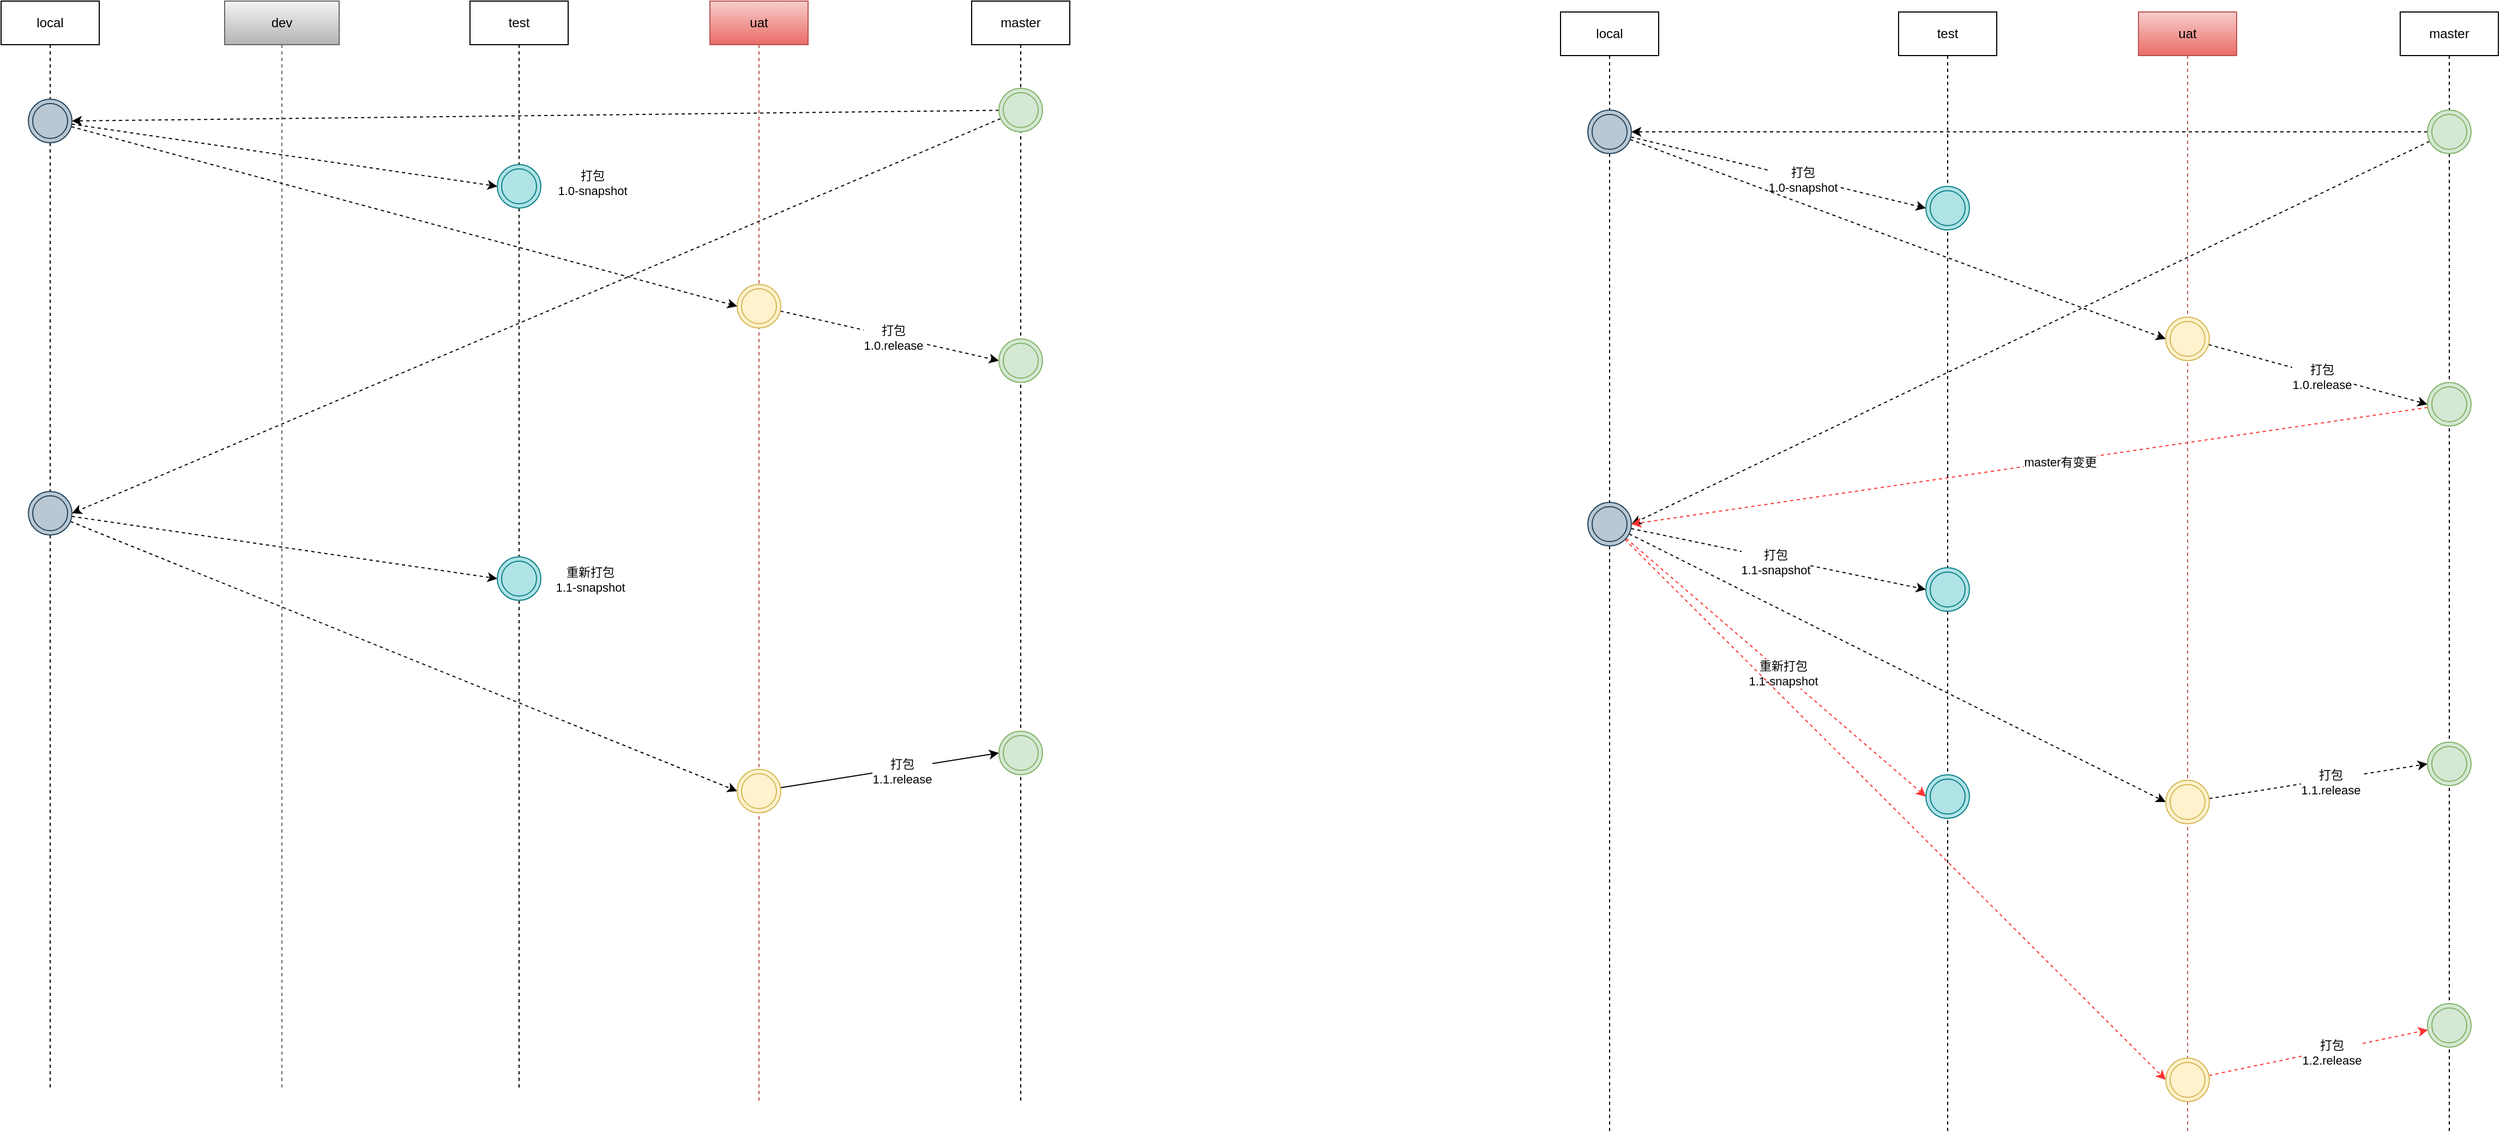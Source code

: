 <mxfile version="21.5.2" type="github">
  <diagram name="第 1 页" id="kWR0HwdJ2AVIR2OB0LP1">
    <mxGraphModel dx="2099" dy="821" grid="1" gridSize="10" guides="1" tooltips="1" connect="1" arrows="1" fold="1" page="1" pageScale="1" pageWidth="827" pageHeight="1169" math="0" shadow="0">
      <root>
        <mxCell id="0" />
        <mxCell id="1" parent="0" />
        <mxCell id="gUCkD3Z5L_mQMOncsRFA-1" value="test" style="shape=umlLifeline;perimeter=lifelinePerimeter;whiteSpace=wrap;html=1;container=1;dropTarget=0;collapsible=0;recursiveResize=0;outlineConnect=0;portConstraint=eastwest;newEdgeStyle={&quot;edgeStyle&quot;:&quot;elbowEdgeStyle&quot;,&quot;elbow&quot;:&quot;vertical&quot;,&quot;curved&quot;:0,&quot;rounded&quot;:0};" vertex="1" parent="1">
          <mxGeometry x="50" width="90" height="1000" as="geometry" />
        </mxCell>
        <mxCell id="gUCkD3Z5L_mQMOncsRFA-2" value="uat" style="shape=umlLifeline;perimeter=lifelinePerimeter;whiteSpace=wrap;html=1;container=1;dropTarget=0;collapsible=0;recursiveResize=0;outlineConnect=0;portConstraint=eastwest;newEdgeStyle={&quot;edgeStyle&quot;:&quot;elbowEdgeStyle&quot;,&quot;elbow&quot;:&quot;vertical&quot;,&quot;curved&quot;:0,&quot;rounded&quot;:0};fillColor=#f8cecc;gradientColor=#ea6b66;strokeColor=#b85450;" vertex="1" parent="1">
          <mxGeometry x="270" width="90" height="1010" as="geometry" />
        </mxCell>
        <mxCell id="gUCkD3Z5L_mQMOncsRFA-3" value="master" style="shape=umlLifeline;perimeter=lifelinePerimeter;whiteSpace=wrap;html=1;container=1;dropTarget=0;collapsible=0;recursiveResize=0;outlineConnect=0;portConstraint=eastwest;newEdgeStyle={&quot;edgeStyle&quot;:&quot;elbowEdgeStyle&quot;,&quot;elbow&quot;:&quot;vertical&quot;,&quot;curved&quot;:0,&quot;rounded&quot;:0};" vertex="1" parent="1">
          <mxGeometry x="510" width="90" height="1010" as="geometry" />
        </mxCell>
        <mxCell id="gUCkD3Z5L_mQMOncsRFA-4" value="" style="ellipse;shape=doubleEllipse;whiteSpace=wrap;html=1;aspect=fixed;fillColor=#b0e3e6;strokeColor=#0e8088;" vertex="1" parent="1">
          <mxGeometry x="75" y="150" width="40" height="40" as="geometry" />
        </mxCell>
        <mxCell id="gUCkD3Z5L_mQMOncsRFA-33" style="rounded=0;orthogonalLoop=1;jettySize=auto;html=1;entryX=0;entryY=0.5;entryDx=0;entryDy=0;dashed=1;" edge="1" parent="1" source="gUCkD3Z5L_mQMOncsRFA-5" target="gUCkD3Z5L_mQMOncsRFA-32">
          <mxGeometry relative="1" as="geometry" />
        </mxCell>
        <mxCell id="gUCkD3Z5L_mQMOncsRFA-37" value="打包&lt;br&gt;1.0.release" style="edgeLabel;html=1;align=center;verticalAlign=middle;resizable=0;points=[];" vertex="1" connectable="0" parent="gUCkD3Z5L_mQMOncsRFA-33">
          <mxGeometry x="0.034" y="-1" relative="1" as="geometry">
            <mxPoint as="offset" />
          </mxGeometry>
        </mxCell>
        <mxCell id="gUCkD3Z5L_mQMOncsRFA-5" value="" style="ellipse;shape=doubleEllipse;whiteSpace=wrap;html=1;aspect=fixed;fillColor=#fff2cc;strokeColor=#d6b656;" vertex="1" parent="1">
          <mxGeometry x="295" y="260" width="40" height="40" as="geometry" />
        </mxCell>
        <mxCell id="gUCkD3Z5L_mQMOncsRFA-10" style="rounded=0;orthogonalLoop=1;jettySize=auto;html=1;entryX=1;entryY=0.5;entryDx=0;entryDy=0;dashed=1;" edge="1" parent="1" source="gUCkD3Z5L_mQMOncsRFA-6" target="gUCkD3Z5L_mQMOncsRFA-20">
          <mxGeometry relative="1" as="geometry">
            <mxPoint x="-110" y="110" as="targetPoint" />
          </mxGeometry>
        </mxCell>
        <mxCell id="gUCkD3Z5L_mQMOncsRFA-12" style="rounded=0;orthogonalLoop=1;jettySize=auto;html=1;entryX=1;entryY=0.5;entryDx=0;entryDy=0;dashed=1;" edge="1" parent="1" source="gUCkD3Z5L_mQMOncsRFA-6" target="gUCkD3Z5L_mQMOncsRFA-21">
          <mxGeometry relative="1" as="geometry">
            <mxPoint x="-110" y="280" as="targetPoint" />
          </mxGeometry>
        </mxCell>
        <mxCell id="gUCkD3Z5L_mQMOncsRFA-6" value="" style="ellipse;shape=doubleEllipse;whiteSpace=wrap;html=1;aspect=fixed;fillColor=#d5e8d4;strokeColor=#82b366;" vertex="1" parent="1">
          <mxGeometry x="535" y="80" width="40" height="40" as="geometry" />
        </mxCell>
        <mxCell id="gUCkD3Z5L_mQMOncsRFA-8" value="dev" style="shape=umlLifeline;perimeter=lifelinePerimeter;whiteSpace=wrap;html=1;container=1;dropTarget=0;collapsible=0;recursiveResize=0;outlineConnect=0;portConstraint=eastwest;newEdgeStyle={&quot;edgeStyle&quot;:&quot;elbowEdgeStyle&quot;,&quot;elbow&quot;:&quot;vertical&quot;,&quot;curved&quot;:0,&quot;rounded&quot;:0};fillColor=#f5f5f5;gradientColor=#b3b3b3;strokeColor=#666666;" vertex="1" parent="1">
          <mxGeometry x="-175" width="105" height="1000" as="geometry" />
        </mxCell>
        <mxCell id="gUCkD3Z5L_mQMOncsRFA-14" value="" style="ellipse;shape=doubleEllipse;whiteSpace=wrap;html=1;aspect=fixed;fillColor=#b0e3e6;strokeColor=#0e8088;" vertex="1" parent="1">
          <mxGeometry x="75" y="510" width="40" height="40" as="geometry" />
        </mxCell>
        <mxCell id="gUCkD3Z5L_mQMOncsRFA-19" value="local" style="shape=umlLifeline;perimeter=lifelinePerimeter;whiteSpace=wrap;html=1;container=1;dropTarget=0;collapsible=0;recursiveResize=0;outlineConnect=0;portConstraint=eastwest;newEdgeStyle={&quot;edgeStyle&quot;:&quot;elbowEdgeStyle&quot;,&quot;elbow&quot;:&quot;vertical&quot;,&quot;curved&quot;:0,&quot;rounded&quot;:0};" vertex="1" parent="1">
          <mxGeometry x="-380" width="90" height="1000" as="geometry" />
        </mxCell>
        <mxCell id="gUCkD3Z5L_mQMOncsRFA-23" style="rounded=0;orthogonalLoop=1;jettySize=auto;html=1;dashed=1;entryX=0;entryY=0.5;entryDx=0;entryDy=0;" edge="1" parent="1" source="gUCkD3Z5L_mQMOncsRFA-20" target="gUCkD3Z5L_mQMOncsRFA-4">
          <mxGeometry relative="1" as="geometry">
            <mxPoint x="-148.927" y="173.537" as="targetPoint" />
          </mxGeometry>
        </mxCell>
        <mxCell id="gUCkD3Z5L_mQMOncsRFA-30" style="rounded=0;orthogonalLoop=1;jettySize=auto;html=1;entryX=0;entryY=0.5;entryDx=0;entryDy=0;dashed=1;" edge="1" parent="1" source="gUCkD3Z5L_mQMOncsRFA-20" target="gUCkD3Z5L_mQMOncsRFA-5">
          <mxGeometry relative="1" as="geometry" />
        </mxCell>
        <mxCell id="gUCkD3Z5L_mQMOncsRFA-20" value="" style="ellipse;shape=doubleEllipse;whiteSpace=wrap;html=1;aspect=fixed;fillColor=#bac8d3;strokeColor=#23445d;" vertex="1" parent="1">
          <mxGeometry x="-355" y="90" width="40" height="40" as="geometry" />
        </mxCell>
        <mxCell id="gUCkD3Z5L_mQMOncsRFA-25" style="rounded=0;orthogonalLoop=1;jettySize=auto;html=1;entryX=0;entryY=0.5;entryDx=0;entryDy=0;dashed=1;" edge="1" parent="1" source="gUCkD3Z5L_mQMOncsRFA-21" target="gUCkD3Z5L_mQMOncsRFA-14">
          <mxGeometry relative="1" as="geometry">
            <mxPoint x="-150" y="560" as="targetPoint" />
          </mxGeometry>
        </mxCell>
        <mxCell id="gUCkD3Z5L_mQMOncsRFA-36" style="rounded=0;orthogonalLoop=1;jettySize=auto;html=1;entryX=0;entryY=0.5;entryDx=0;entryDy=0;dashed=1;" edge="1" parent="1" source="gUCkD3Z5L_mQMOncsRFA-21" target="gUCkD3Z5L_mQMOncsRFA-35">
          <mxGeometry relative="1" as="geometry" />
        </mxCell>
        <mxCell id="gUCkD3Z5L_mQMOncsRFA-21" value="" style="ellipse;shape=doubleEllipse;whiteSpace=wrap;html=1;aspect=fixed;fillColor=#bac8d3;strokeColor=#23445d;" vertex="1" parent="1">
          <mxGeometry x="-355" y="450" width="40" height="40" as="geometry" />
        </mxCell>
        <mxCell id="gUCkD3Z5L_mQMOncsRFA-32" value="" style="ellipse;shape=doubleEllipse;whiteSpace=wrap;html=1;aspect=fixed;fillColor=#d5e8d4;strokeColor=#82b366;" vertex="1" parent="1">
          <mxGeometry x="535" y="310" width="40" height="40" as="geometry" />
        </mxCell>
        <mxCell id="gUCkD3Z5L_mQMOncsRFA-43" style="rounded=0;orthogonalLoop=1;jettySize=auto;html=1;entryX=0;entryY=0.5;entryDx=0;entryDy=0;" edge="1" parent="1" source="gUCkD3Z5L_mQMOncsRFA-35" target="gUCkD3Z5L_mQMOncsRFA-42">
          <mxGeometry relative="1" as="geometry" />
        </mxCell>
        <mxCell id="gUCkD3Z5L_mQMOncsRFA-44" value="打包&lt;br style=&quot;border-color: var(--border-color);&quot;&gt;1.1.release" style="edgeLabel;html=1;align=center;verticalAlign=middle;resizable=0;points=[];" vertex="1" connectable="0" parent="gUCkD3Z5L_mQMOncsRFA-43">
          <mxGeometry x="0.095" y="-2" relative="1" as="geometry">
            <mxPoint x="1" as="offset" />
          </mxGeometry>
        </mxCell>
        <mxCell id="gUCkD3Z5L_mQMOncsRFA-35" value="" style="ellipse;shape=doubleEllipse;whiteSpace=wrap;html=1;aspect=fixed;fillColor=#fff2cc;strokeColor=#d6b656;" vertex="1" parent="1">
          <mxGeometry x="295" y="705" width="40" height="40" as="geometry" />
        </mxCell>
        <mxCell id="gUCkD3Z5L_mQMOncsRFA-42" value="" style="ellipse;shape=doubleEllipse;whiteSpace=wrap;html=1;aspect=fixed;fillColor=#d5e8d4;strokeColor=#82b366;" vertex="1" parent="1">
          <mxGeometry x="535" y="670" width="40" height="40" as="geometry" />
        </mxCell>
        <mxCell id="gUCkD3Z5L_mQMOncsRFA-49" value="test" style="shape=umlLifeline;perimeter=lifelinePerimeter;whiteSpace=wrap;html=1;container=1;dropTarget=0;collapsible=0;recursiveResize=0;outlineConnect=0;portConstraint=eastwest;newEdgeStyle={&quot;edgeStyle&quot;:&quot;elbowEdgeStyle&quot;,&quot;elbow&quot;:&quot;vertical&quot;,&quot;curved&quot;:0,&quot;rounded&quot;:0};" vertex="1" parent="1">
          <mxGeometry x="1360" y="10" width="90" height="1030" as="geometry" />
        </mxCell>
        <mxCell id="gUCkD3Z5L_mQMOncsRFA-50" value="uat" style="shape=umlLifeline;perimeter=lifelinePerimeter;whiteSpace=wrap;html=1;container=1;dropTarget=0;collapsible=0;recursiveResize=0;outlineConnect=0;portConstraint=eastwest;newEdgeStyle={&quot;edgeStyle&quot;:&quot;elbowEdgeStyle&quot;,&quot;elbow&quot;:&quot;vertical&quot;,&quot;curved&quot;:0,&quot;rounded&quot;:0};fillColor=#f8cecc;gradientColor=#ea6b66;strokeColor=#b85450;" vertex="1" parent="1">
          <mxGeometry x="1580" y="10" width="90" height="1030" as="geometry" />
        </mxCell>
        <mxCell id="gUCkD3Z5L_mQMOncsRFA-51" value="master" style="shape=umlLifeline;perimeter=lifelinePerimeter;whiteSpace=wrap;html=1;container=1;dropTarget=0;collapsible=0;recursiveResize=0;outlineConnect=0;portConstraint=eastwest;newEdgeStyle={&quot;edgeStyle&quot;:&quot;elbowEdgeStyle&quot;,&quot;elbow&quot;:&quot;vertical&quot;,&quot;curved&quot;:0,&quot;rounded&quot;:0};" vertex="1" parent="1">
          <mxGeometry x="1820" y="10" width="90" height="1030" as="geometry" />
        </mxCell>
        <mxCell id="gUCkD3Z5L_mQMOncsRFA-52" value="" style="ellipse;shape=doubleEllipse;whiteSpace=wrap;html=1;aspect=fixed;fillColor=#b0e3e6;strokeColor=#0e8088;" vertex="1" parent="1">
          <mxGeometry x="1385" y="170" width="40" height="40" as="geometry" />
        </mxCell>
        <mxCell id="gUCkD3Z5L_mQMOncsRFA-53" style="rounded=0;orthogonalLoop=1;jettySize=auto;html=1;entryX=0;entryY=0.5;entryDx=0;entryDy=0;dashed=1;" edge="1" parent="1" source="gUCkD3Z5L_mQMOncsRFA-55" target="gUCkD3Z5L_mQMOncsRFA-73">
          <mxGeometry relative="1" as="geometry" />
        </mxCell>
        <mxCell id="gUCkD3Z5L_mQMOncsRFA-54" value="打包&lt;br&gt;1.0.release" style="edgeLabel;html=1;align=center;verticalAlign=middle;resizable=0;points=[];" vertex="1" connectable="0" parent="gUCkD3Z5L_mQMOncsRFA-53">
          <mxGeometry x="0.034" y="-1" relative="1" as="geometry">
            <mxPoint as="offset" />
          </mxGeometry>
        </mxCell>
        <mxCell id="gUCkD3Z5L_mQMOncsRFA-55" value="" style="ellipse;shape=doubleEllipse;whiteSpace=wrap;html=1;aspect=fixed;fillColor=#fff2cc;strokeColor=#d6b656;" vertex="1" parent="1">
          <mxGeometry x="1605" y="290" width="40" height="40" as="geometry" />
        </mxCell>
        <mxCell id="gUCkD3Z5L_mQMOncsRFA-56" style="rounded=0;orthogonalLoop=1;jettySize=auto;html=1;entryX=1;entryY=0.5;entryDx=0;entryDy=0;dashed=1;" edge="1" parent="1" source="gUCkD3Z5L_mQMOncsRFA-58" target="gUCkD3Z5L_mQMOncsRFA-65">
          <mxGeometry relative="1" as="geometry">
            <mxPoint x="1200" y="120" as="targetPoint" />
          </mxGeometry>
        </mxCell>
        <mxCell id="gUCkD3Z5L_mQMOncsRFA-57" style="rounded=0;orthogonalLoop=1;jettySize=auto;html=1;entryX=1;entryY=0.5;entryDx=0;entryDy=0;dashed=1;" edge="1" parent="1" source="gUCkD3Z5L_mQMOncsRFA-58" target="gUCkD3Z5L_mQMOncsRFA-70">
          <mxGeometry relative="1" as="geometry">
            <mxPoint x="1200" y="290" as="targetPoint" />
          </mxGeometry>
        </mxCell>
        <mxCell id="gUCkD3Z5L_mQMOncsRFA-58" value="" style="ellipse;shape=doubleEllipse;whiteSpace=wrap;html=1;aspect=fixed;fillColor=#d5e8d4;strokeColor=#82b366;" vertex="1" parent="1">
          <mxGeometry x="1845" y="100" width="40" height="40" as="geometry" />
        </mxCell>
        <mxCell id="gUCkD3Z5L_mQMOncsRFA-60" value="" style="ellipse;shape=doubleEllipse;whiteSpace=wrap;html=1;aspect=fixed;fillColor=#b0e3e6;strokeColor=#0e8088;" vertex="1" parent="1">
          <mxGeometry x="1385" y="520" width="40" height="40" as="geometry" />
        </mxCell>
        <mxCell id="gUCkD3Z5L_mQMOncsRFA-61" value="local" style="shape=umlLifeline;perimeter=lifelinePerimeter;whiteSpace=wrap;html=1;container=1;dropTarget=0;collapsible=0;recursiveResize=0;outlineConnect=0;portConstraint=eastwest;newEdgeStyle={&quot;edgeStyle&quot;:&quot;elbowEdgeStyle&quot;,&quot;elbow&quot;:&quot;vertical&quot;,&quot;curved&quot;:0,&quot;rounded&quot;:0};" vertex="1" parent="1">
          <mxGeometry x="1050" y="10" width="90" height="1030" as="geometry" />
        </mxCell>
        <mxCell id="gUCkD3Z5L_mQMOncsRFA-62" style="rounded=0;orthogonalLoop=1;jettySize=auto;html=1;dashed=1;entryX=0;entryY=0.5;entryDx=0;entryDy=0;" edge="1" parent="1" source="gUCkD3Z5L_mQMOncsRFA-65" target="gUCkD3Z5L_mQMOncsRFA-52">
          <mxGeometry relative="1" as="geometry">
            <mxPoint x="1161.073" y="183.537" as="targetPoint" />
          </mxGeometry>
        </mxCell>
        <mxCell id="gUCkD3Z5L_mQMOncsRFA-63" value="打包&lt;br style=&quot;border-color: var(--border-color);&quot;&gt;1.0-snapshot" style="edgeLabel;html=1;align=center;verticalAlign=middle;resizable=0;points=[];" vertex="1" connectable="0" parent="gUCkD3Z5L_mQMOncsRFA-62">
          <mxGeometry x="0.166" y="-1" relative="1" as="geometry">
            <mxPoint as="offset" />
          </mxGeometry>
        </mxCell>
        <mxCell id="gUCkD3Z5L_mQMOncsRFA-64" style="rounded=0;orthogonalLoop=1;jettySize=auto;html=1;entryX=0;entryY=0.5;entryDx=0;entryDy=0;dashed=1;" edge="1" parent="1" source="gUCkD3Z5L_mQMOncsRFA-65" target="gUCkD3Z5L_mQMOncsRFA-55">
          <mxGeometry relative="1" as="geometry" />
        </mxCell>
        <mxCell id="gUCkD3Z5L_mQMOncsRFA-65" value="" style="ellipse;shape=doubleEllipse;whiteSpace=wrap;html=1;aspect=fixed;fillColor=#bac8d3;strokeColor=#23445d;" vertex="1" parent="1">
          <mxGeometry x="1075" y="100" width="40" height="40" as="geometry" />
        </mxCell>
        <mxCell id="gUCkD3Z5L_mQMOncsRFA-66" style="rounded=0;orthogonalLoop=1;jettySize=auto;html=1;entryX=0;entryY=0.5;entryDx=0;entryDy=0;dashed=1;" edge="1" parent="1" source="gUCkD3Z5L_mQMOncsRFA-70" target="gUCkD3Z5L_mQMOncsRFA-60">
          <mxGeometry relative="1" as="geometry">
            <mxPoint x="1160" y="570" as="targetPoint" />
          </mxGeometry>
        </mxCell>
        <mxCell id="gUCkD3Z5L_mQMOncsRFA-67" value="打包&lt;br&gt;1.1-snapshot" style="edgeLabel;html=1;align=center;verticalAlign=middle;resizable=0;points=[];" vertex="1" connectable="0" parent="gUCkD3Z5L_mQMOncsRFA-66">
          <mxGeometry x="0.059" y="-1" relative="1" as="geometry">
            <mxPoint x="-11" as="offset" />
          </mxGeometry>
        </mxCell>
        <mxCell id="gUCkD3Z5L_mQMOncsRFA-68" style="rounded=0;orthogonalLoop=1;jettySize=auto;html=1;entryX=0;entryY=0.5;entryDx=0;entryDy=0;dashed=1;" edge="1" parent="1" source="gUCkD3Z5L_mQMOncsRFA-70" target="gUCkD3Z5L_mQMOncsRFA-76">
          <mxGeometry relative="1" as="geometry" />
        </mxCell>
        <mxCell id="gUCkD3Z5L_mQMOncsRFA-69" style="rounded=0;orthogonalLoop=1;jettySize=auto;html=1;entryX=0;entryY=0.5;entryDx=0;entryDy=0;strokeColor=#FF3333;dashed=1;" edge="1" parent="1" source="gUCkD3Z5L_mQMOncsRFA-70" target="gUCkD3Z5L_mQMOncsRFA-78">
          <mxGeometry relative="1" as="geometry" />
        </mxCell>
        <mxCell id="gUCkD3Z5L_mQMOncsRFA-82" value="重新打包&lt;br style=&quot;border-color: var(--border-color);&quot;&gt;1.1-snapshot" style="edgeLabel;html=1;align=center;verticalAlign=middle;resizable=0;points=[];" vertex="1" connectable="0" parent="gUCkD3Z5L_mQMOncsRFA-69">
          <mxGeometry x="0.044" relative="1" as="geometry">
            <mxPoint as="offset" />
          </mxGeometry>
        </mxCell>
        <mxCell id="gUCkD3Z5L_mQMOncsRFA-86" style="rounded=0;orthogonalLoop=1;jettySize=auto;html=1;entryX=0;entryY=0.5;entryDx=0;entryDy=0;dashed=1;strokeColor=#FF3333;" edge="1" parent="1" source="gUCkD3Z5L_mQMOncsRFA-70" target="gUCkD3Z5L_mQMOncsRFA-85">
          <mxGeometry relative="1" as="geometry" />
        </mxCell>
        <mxCell id="gUCkD3Z5L_mQMOncsRFA-70" value="" style="ellipse;shape=doubleEllipse;whiteSpace=wrap;html=1;aspect=fixed;fillColor=#bac8d3;strokeColor=#23445d;" vertex="1" parent="1">
          <mxGeometry x="1075" y="460" width="40" height="40" as="geometry" />
        </mxCell>
        <mxCell id="gUCkD3Z5L_mQMOncsRFA-71" style="rounded=0;orthogonalLoop=1;jettySize=auto;html=1;entryX=1;entryY=0.5;entryDx=0;entryDy=0;dashed=1;fillColor=#f8cecc;gradientColor=#ea6b66;strokeColor=#FF3333;strokeWidth=1;" edge="1" parent="1" source="gUCkD3Z5L_mQMOncsRFA-73" target="gUCkD3Z5L_mQMOncsRFA-70">
          <mxGeometry relative="1" as="geometry" />
        </mxCell>
        <mxCell id="gUCkD3Z5L_mQMOncsRFA-72" value="master有变更" style="edgeLabel;html=1;align=center;verticalAlign=middle;resizable=0;points=[];" vertex="1" connectable="0" parent="gUCkD3Z5L_mQMOncsRFA-71">
          <mxGeometry x="-0.074" relative="1" as="geometry">
            <mxPoint as="offset" />
          </mxGeometry>
        </mxCell>
        <mxCell id="gUCkD3Z5L_mQMOncsRFA-73" value="" style="ellipse;shape=doubleEllipse;whiteSpace=wrap;html=1;aspect=fixed;fillColor=#d5e8d4;strokeColor=#82b366;" vertex="1" parent="1">
          <mxGeometry x="1845" y="350" width="40" height="40" as="geometry" />
        </mxCell>
        <mxCell id="gUCkD3Z5L_mQMOncsRFA-74" style="rounded=0;orthogonalLoop=1;jettySize=auto;html=1;entryX=0;entryY=0.5;entryDx=0;entryDy=0;dashed=1;" edge="1" parent="1" source="gUCkD3Z5L_mQMOncsRFA-76" target="gUCkD3Z5L_mQMOncsRFA-77">
          <mxGeometry relative="1" as="geometry" />
        </mxCell>
        <mxCell id="gUCkD3Z5L_mQMOncsRFA-75" value="打包&lt;br style=&quot;border-color: var(--border-color);&quot;&gt;1.1.release" style="edgeLabel;html=1;align=center;verticalAlign=middle;resizable=0;points=[];" vertex="1" connectable="0" parent="gUCkD3Z5L_mQMOncsRFA-74">
          <mxGeometry x="0.095" y="-2" relative="1" as="geometry">
            <mxPoint x="1" as="offset" />
          </mxGeometry>
        </mxCell>
        <mxCell id="gUCkD3Z5L_mQMOncsRFA-76" value="" style="ellipse;shape=doubleEllipse;whiteSpace=wrap;html=1;aspect=fixed;fillColor=#fff2cc;strokeColor=#d6b656;" vertex="1" parent="1">
          <mxGeometry x="1605" y="715" width="40" height="40" as="geometry" />
        </mxCell>
        <mxCell id="gUCkD3Z5L_mQMOncsRFA-77" value="" style="ellipse;shape=doubleEllipse;whiteSpace=wrap;html=1;aspect=fixed;fillColor=#d5e8d4;strokeColor=#82b366;" vertex="1" parent="1">
          <mxGeometry x="1845" y="680" width="40" height="40" as="geometry" />
        </mxCell>
        <mxCell id="gUCkD3Z5L_mQMOncsRFA-78" value="" style="ellipse;shape=doubleEllipse;whiteSpace=wrap;html=1;aspect=fixed;fillColor=#b0e3e6;strokeColor=#0e8088;" vertex="1" parent="1">
          <mxGeometry x="1385" y="710" width="40" height="40" as="geometry" />
        </mxCell>
        <mxCell id="gUCkD3Z5L_mQMOncsRFA-88" style="rounded=0;orthogonalLoop=1;jettySize=auto;html=1;strokeColor=#FF3333;dashed=1;" edge="1" parent="1" source="gUCkD3Z5L_mQMOncsRFA-85" target="gUCkD3Z5L_mQMOncsRFA-87">
          <mxGeometry relative="1" as="geometry" />
        </mxCell>
        <mxCell id="gUCkD3Z5L_mQMOncsRFA-89" value="打包&lt;br style=&quot;border-color: var(--border-color);&quot;&gt;1.2.release" style="edgeLabel;html=1;align=center;verticalAlign=middle;resizable=0;points=[];" vertex="1" connectable="0" parent="gUCkD3Z5L_mQMOncsRFA-88">
          <mxGeometry x="0.11" y="-2" relative="1" as="geometry">
            <mxPoint as="offset" />
          </mxGeometry>
        </mxCell>
        <mxCell id="gUCkD3Z5L_mQMOncsRFA-85" value="" style="ellipse;shape=doubleEllipse;whiteSpace=wrap;html=1;aspect=fixed;fillColor=#fff2cc;strokeColor=#d6b656;" vertex="1" parent="1">
          <mxGeometry x="1605" y="970" width="40" height="40" as="geometry" />
        </mxCell>
        <mxCell id="gUCkD3Z5L_mQMOncsRFA-87" value="" style="ellipse;shape=doubleEllipse;whiteSpace=wrap;html=1;aspect=fixed;fillColor=#d5e8d4;strokeColor=#82b366;" vertex="1" parent="1">
          <mxGeometry x="1845" y="920" width="40" height="40" as="geometry" />
        </mxCell>
        <mxCell id="gUCkD3Z5L_mQMOncsRFA-90" value="重新打包&lt;br&gt;1.1-snapshot" style="edgeLabel;html=1;align=center;verticalAlign=middle;resizable=0;points=[];" vertex="1" connectable="0" parent="1">
          <mxGeometry x="170.004" y="525.002" as="geometry">
            <mxPoint x="-10" y="6" as="offset" />
          </mxGeometry>
        </mxCell>
        <mxCell id="gUCkD3Z5L_mQMOncsRFA-100" value="打包&lt;br&gt;1.0-snapshot" style="edgeLabel;html=1;align=center;verticalAlign=middle;resizable=0;points=[];" vertex="1" connectable="0" parent="1">
          <mxGeometry x="170.0" y="190.004" as="geometry">
            <mxPoint x="-8" y="-23" as="offset" />
          </mxGeometry>
        </mxCell>
      </root>
    </mxGraphModel>
  </diagram>
</mxfile>
